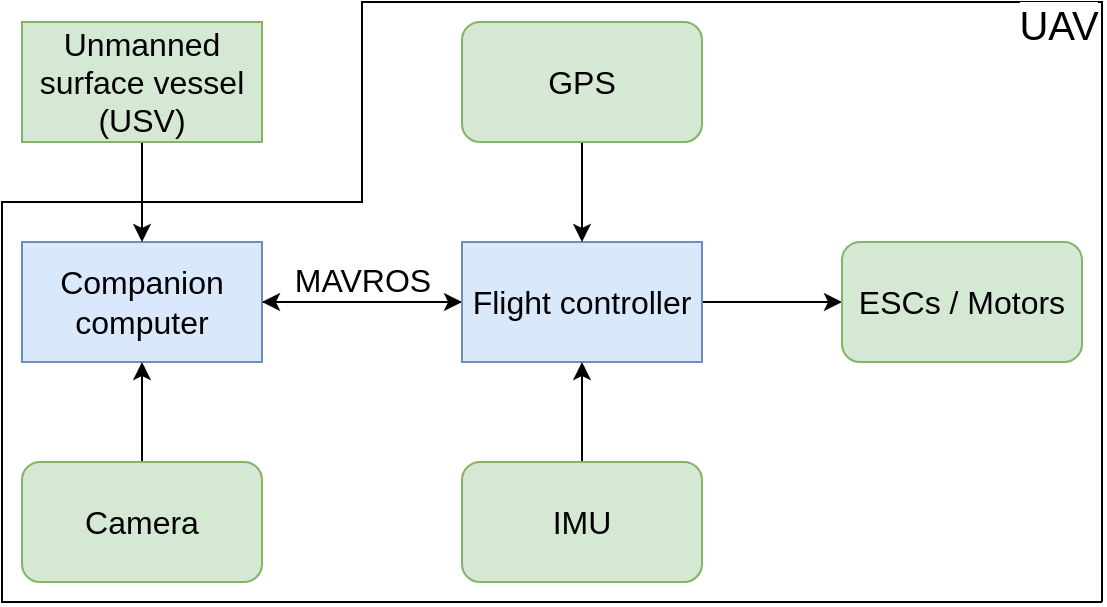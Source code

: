 <mxfile version="24.2.5" type="device">
  <diagram name="Page-1" id="mv1Bp8PqEHi9iRuGxqt4">
    <mxGraphModel dx="1362" dy="843" grid="1" gridSize="10" guides="1" tooltips="1" connect="1" arrows="1" fold="1" page="1" pageScale="1" pageWidth="850" pageHeight="1100" math="0" shadow="0">
      <root>
        <mxCell id="0" />
        <mxCell id="1" parent="0" />
        <mxCell id="cGOhN-8vKerm6IaxPTP3-3" value="" style="edgeStyle=orthogonalEdgeStyle;rounded=0;orthogonalLoop=1;jettySize=auto;html=1;" parent="1" source="cGOhN-8vKerm6IaxPTP3-1" target="cGOhN-8vKerm6IaxPTP3-2" edge="1">
          <mxGeometry relative="1" as="geometry" />
        </mxCell>
        <mxCell id="cGOhN-8vKerm6IaxPTP3-1" value="&lt;font style=&quot;font-size: 16px;&quot;&gt;Companion computer&lt;/font&gt;" style="rounded=0;whiteSpace=wrap;html=1;fillColor=#dae8fc;strokeColor=#6c8ebf;" parent="1" vertex="1">
          <mxGeometry x="270" y="420" width="120" height="60" as="geometry" />
        </mxCell>
        <mxCell id="cGOhN-8vKerm6IaxPTP3-4" style="edgeStyle=orthogonalEdgeStyle;rounded=0;orthogonalLoop=1;jettySize=auto;html=1;" parent="1" source="cGOhN-8vKerm6IaxPTP3-2" target="cGOhN-8vKerm6IaxPTP3-1" edge="1">
          <mxGeometry relative="1" as="geometry" />
        </mxCell>
        <mxCell id="cGOhN-8vKerm6IaxPTP3-5" value="&lt;font style=&quot;font-size: 16px;&quot;&gt;MAVROS&lt;/font&gt;" style="edgeLabel;html=1;align=center;verticalAlign=middle;resizable=0;points=[];" parent="cGOhN-8vKerm6IaxPTP3-4" vertex="1" connectable="0">
          <mxGeometry x="0.36" y="1" relative="1" as="geometry">
            <mxPoint x="18" y="-12" as="offset" />
          </mxGeometry>
        </mxCell>
        <mxCell id="cGOhN-8vKerm6IaxPTP3-13" value="" style="edgeStyle=orthogonalEdgeStyle;rounded=0;orthogonalLoop=1;jettySize=auto;html=1;" parent="1" source="cGOhN-8vKerm6IaxPTP3-2" target="cGOhN-8vKerm6IaxPTP3-10" edge="1">
          <mxGeometry relative="1" as="geometry" />
        </mxCell>
        <mxCell id="cGOhN-8vKerm6IaxPTP3-2" value="&lt;font style=&quot;font-size: 16px;&quot;&gt;Flight controller&lt;/font&gt;" style="rounded=0;whiteSpace=wrap;html=1;fillColor=#dae8fc;strokeColor=#6c8ebf;" parent="1" vertex="1">
          <mxGeometry x="490" y="420" width="120" height="60" as="geometry" />
        </mxCell>
        <mxCell id="cGOhN-8vKerm6IaxPTP3-15" value="" style="edgeStyle=orthogonalEdgeStyle;rounded=0;orthogonalLoop=1;jettySize=auto;html=1;" parent="1" source="cGOhN-8vKerm6IaxPTP3-6" target="cGOhN-8vKerm6IaxPTP3-1" edge="1">
          <mxGeometry relative="1" as="geometry" />
        </mxCell>
        <mxCell id="cGOhN-8vKerm6IaxPTP3-6" value="&lt;font style=&quot;font-size: 16px;&quot;&gt;Unmanned surface vessel (USV)&lt;/font&gt;" style="rounded=0;whiteSpace=wrap;html=1;fillColor=#d5e8d4;strokeColor=#82b366;" parent="1" vertex="1">
          <mxGeometry x="270" y="310" width="120" height="60" as="geometry" />
        </mxCell>
        <mxCell id="cGOhN-8vKerm6IaxPTP3-14" value="" style="edgeStyle=orthogonalEdgeStyle;rounded=0;orthogonalLoop=1;jettySize=auto;html=1;" parent="1" source="cGOhN-8vKerm6IaxPTP3-7" target="cGOhN-8vKerm6IaxPTP3-1" edge="1">
          <mxGeometry relative="1" as="geometry" />
        </mxCell>
        <mxCell id="cGOhN-8vKerm6IaxPTP3-7" value="&lt;font style=&quot;font-size: 16px;&quot;&gt;Camera&lt;/font&gt;" style="rounded=1;whiteSpace=wrap;html=1;fillColor=#d5e8d4;strokeColor=#82b366;" parent="1" vertex="1">
          <mxGeometry x="270" y="530" width="120" height="60" as="geometry" />
        </mxCell>
        <mxCell id="cGOhN-8vKerm6IaxPTP3-12" value="" style="edgeStyle=orthogonalEdgeStyle;rounded=0;orthogonalLoop=1;jettySize=auto;html=1;" parent="1" source="cGOhN-8vKerm6IaxPTP3-8" target="cGOhN-8vKerm6IaxPTP3-2" edge="1">
          <mxGeometry relative="1" as="geometry" />
        </mxCell>
        <mxCell id="cGOhN-8vKerm6IaxPTP3-8" value="&lt;font style=&quot;font-size: 16px;&quot;&gt;IMU&lt;/font&gt;" style="rounded=1;whiteSpace=wrap;html=1;fillColor=#d5e8d4;strokeColor=#82b366;" parent="1" vertex="1">
          <mxGeometry x="490" y="530" width="120" height="60" as="geometry" />
        </mxCell>
        <mxCell id="cGOhN-8vKerm6IaxPTP3-11" value="" style="edgeStyle=orthogonalEdgeStyle;rounded=0;orthogonalLoop=1;jettySize=auto;html=1;" parent="1" source="cGOhN-8vKerm6IaxPTP3-9" target="cGOhN-8vKerm6IaxPTP3-2" edge="1">
          <mxGeometry relative="1" as="geometry" />
        </mxCell>
        <mxCell id="cGOhN-8vKerm6IaxPTP3-9" value="&lt;font style=&quot;font-size: 16px;&quot;&gt;GPS&lt;/font&gt;" style="rounded=1;whiteSpace=wrap;html=1;fillColor=#d5e8d4;strokeColor=#82b366;" parent="1" vertex="1">
          <mxGeometry x="490" y="310" width="120" height="60" as="geometry" />
        </mxCell>
        <mxCell id="cGOhN-8vKerm6IaxPTP3-10" value="&lt;font style=&quot;font-size: 16px;&quot;&gt;ESCs / Motors&lt;/font&gt;" style="rounded=1;whiteSpace=wrap;html=1;fillColor=#d5e8d4;strokeColor=#82b366;" parent="1" vertex="1">
          <mxGeometry x="680" y="420" width="120" height="60" as="geometry" />
        </mxCell>
        <mxCell id="cGOhN-8vKerm6IaxPTP3-16" value="" style="endArrow=none;html=1;rounded=0;" parent="1" edge="1">
          <mxGeometry width="50" height="50" relative="1" as="geometry">
            <mxPoint x="810" y="600" as="sourcePoint" />
            <mxPoint x="810" y="600" as="targetPoint" />
            <Array as="points">
              <mxPoint x="260" y="600" />
              <mxPoint x="260" y="400" />
              <mxPoint x="440" y="400" />
              <mxPoint x="440" y="300" />
              <mxPoint x="810" y="300" />
            </Array>
          </mxGeometry>
        </mxCell>
        <mxCell id="cGOhN-8vKerm6IaxPTP3-17" value="&lt;font style=&quot;font-size: 20px;&quot;&gt;UAV&lt;/font&gt;" style="edgeLabel;html=1;align=center;verticalAlign=middle;resizable=0;points=[];fontSize=18;" parent="cGOhN-8vKerm6IaxPTP3-16" vertex="1" connectable="0">
          <mxGeometry x="0.502" y="-1" relative="1" as="geometry">
            <mxPoint x="101" y="11" as="offset" />
          </mxGeometry>
        </mxCell>
      </root>
    </mxGraphModel>
  </diagram>
</mxfile>
